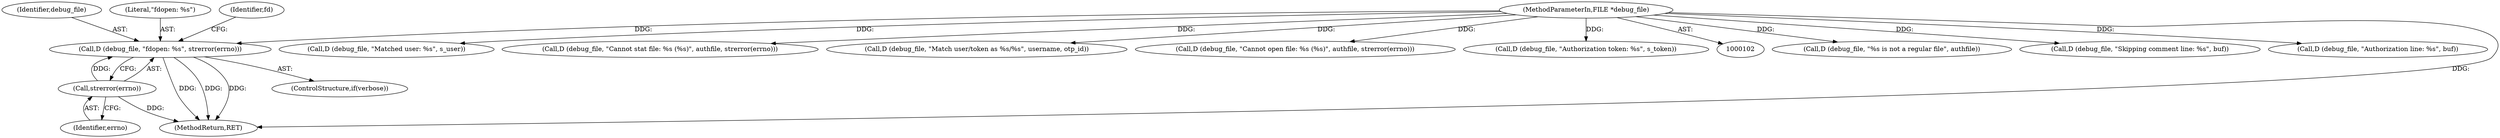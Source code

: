 digraph "0_yubico-pam_0f6ceabab0a8849b47f67d727aa526c2656089ba@pointer" {
"1000189" [label="(Call,D (debug_file, \"fdopen: %s\", strerror(errno)))"];
"1000107" [label="(MethodParameterIn,FILE *debug_file)"];
"1000192" [label="(Call,strerror(errno))"];
"1000190" [label="(Identifier,debug_file)"];
"1000189" [label="(Call,D (debug_file, \"fdopen: %s\", strerror(errno)))"];
"1000169" [label="(Call,D (debug_file, \"%s is not a regular file\", authfile))"];
"1000237" [label="(Call,D (debug_file, \"Skipping comment line: %s\", buf))"];
"1000193" [label="(Identifier,errno)"];
"1000191" [label="(Literal,\"fdopen: %s\")"];
"1000244" [label="(Call,D (debug_file, \"Authorization line: %s\", buf))"];
"1000266" [label="(Call,D (debug_file, \"Matched user: %s\", s_user))"];
"1000150" [label="(Call,D (debug_file, \"Cannot stat file: %s (%s)\", authfile, strerror(errno)))"];
"1000301" [label="(Call,D (debug_file, \"Match user/token as %s/%s\", username, otp_id))"];
"1000107" [label="(MethodParameterIn,FILE *debug_file)"];
"1000132" [label="(Call,D (debug_file, \"Cannot open file: %s (%s)\", authfile, strerror(errno)))"];
"1000284" [label="(Call,D (debug_file, \"Authorization token: %s\", s_token))"];
"1000195" [label="(Identifier,fd)"];
"1000317" [label="(MethodReturn,RET)"];
"1000187" [label="(ControlStructure,if(verbose))"];
"1000192" [label="(Call,strerror(errno))"];
"1000189" -> "1000187"  [label="AST: "];
"1000189" -> "1000192"  [label="CFG: "];
"1000190" -> "1000189"  [label="AST: "];
"1000191" -> "1000189"  [label="AST: "];
"1000192" -> "1000189"  [label="AST: "];
"1000195" -> "1000189"  [label="CFG: "];
"1000189" -> "1000317"  [label="DDG: "];
"1000189" -> "1000317"  [label="DDG: "];
"1000189" -> "1000317"  [label="DDG: "];
"1000107" -> "1000189"  [label="DDG: "];
"1000192" -> "1000189"  [label="DDG: "];
"1000107" -> "1000102"  [label="AST: "];
"1000107" -> "1000317"  [label="DDG: "];
"1000107" -> "1000132"  [label="DDG: "];
"1000107" -> "1000150"  [label="DDG: "];
"1000107" -> "1000169"  [label="DDG: "];
"1000107" -> "1000237"  [label="DDG: "];
"1000107" -> "1000244"  [label="DDG: "];
"1000107" -> "1000266"  [label="DDG: "];
"1000107" -> "1000284"  [label="DDG: "];
"1000107" -> "1000301"  [label="DDG: "];
"1000192" -> "1000193"  [label="CFG: "];
"1000193" -> "1000192"  [label="AST: "];
"1000192" -> "1000317"  [label="DDG: "];
}
